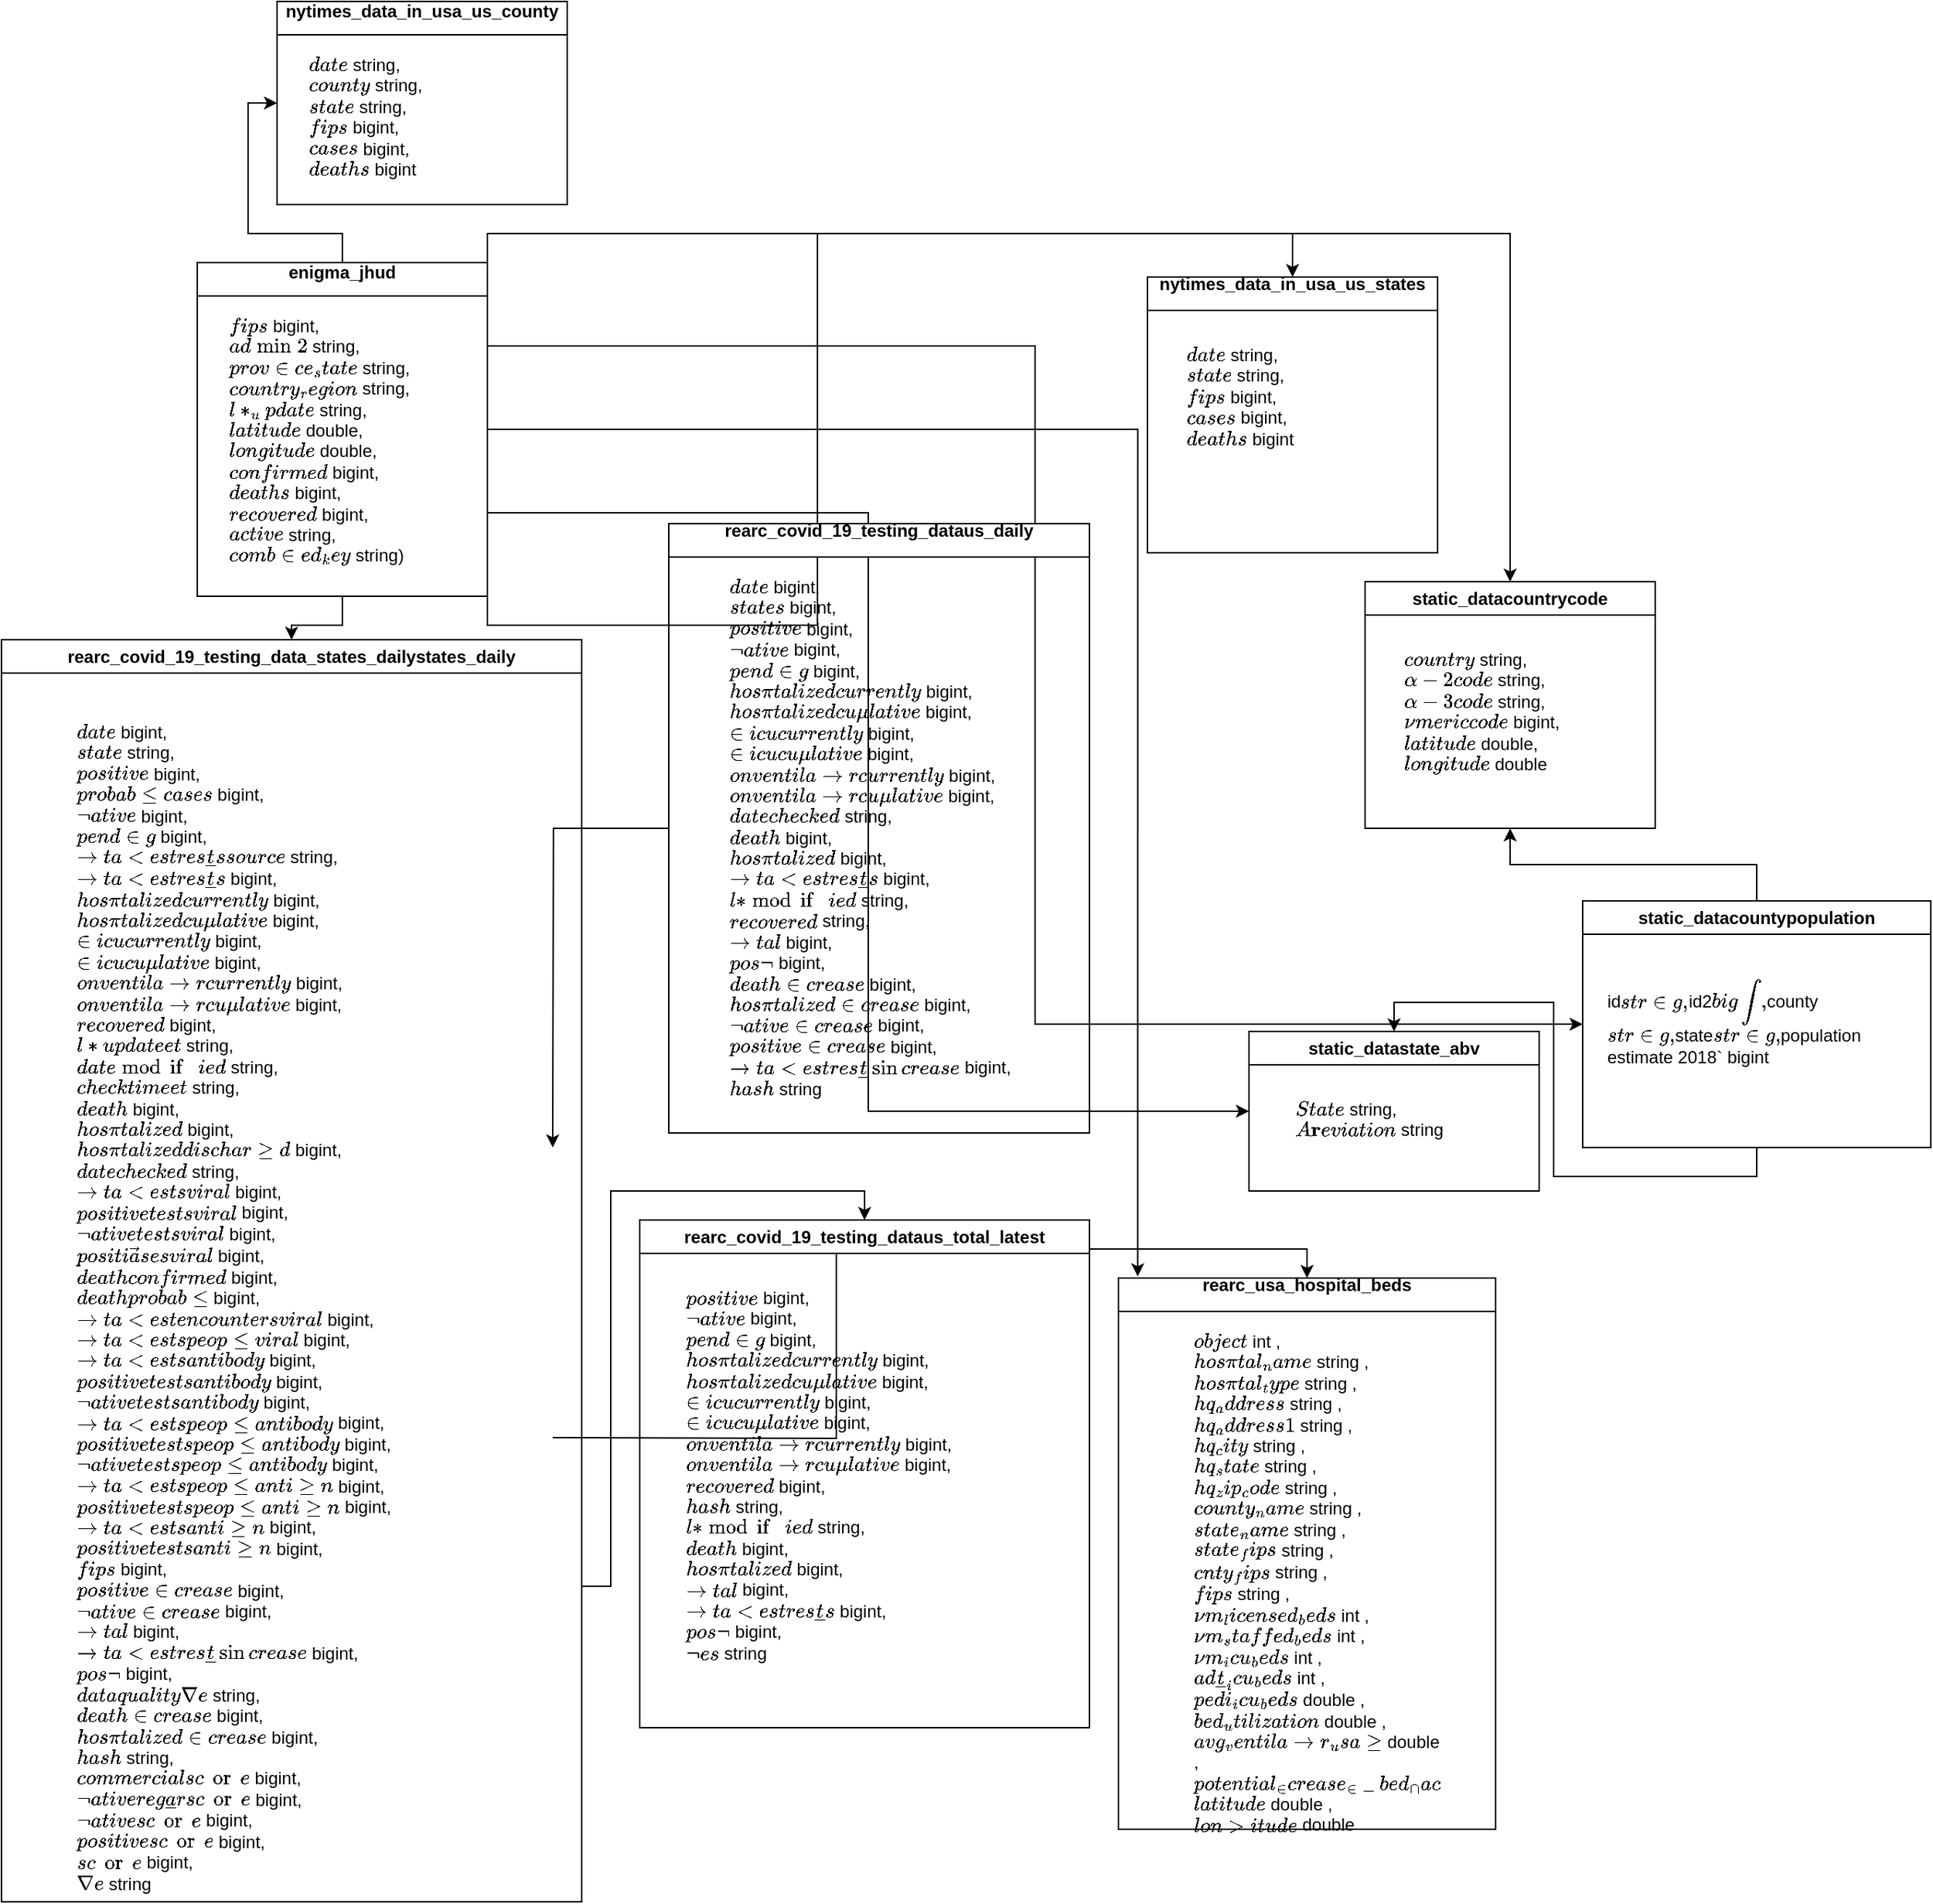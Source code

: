 <mxfile version="24.7.7">
  <diagram id="R2lEEEUBdFMjLlhIrx00" name="Page-1">
    <mxGraphModel dx="2575" dy="1200" grid="1" gridSize="10" guides="1" tooltips="1" connect="1" arrows="1" fold="1" page="1" pageScale="1" pageWidth="850" pageHeight="1100" math="0" shadow="0" extFonts="Permanent Marker^https://fonts.googleapis.com/css?family=Permanent+Marker">
      <root>
        <mxCell id="0" />
        <mxCell id="1" parent="0" />
        <mxCell id="t4iBaf86HQNA4ZAkcv5S-18" style="edgeStyle=orthogonalEdgeStyle;rounded=0;orthogonalLoop=1;jettySize=auto;html=1;exitX=0.5;exitY=0;exitDx=0;exitDy=0;entryX=0;entryY=0.5;entryDx=0;entryDy=0;" parent="1" source="t4iBaf86HQNA4ZAkcv5S-6" target="t4iBaf86HQNA4ZAkcv5S-10" edge="1">
          <mxGeometry relative="1" as="geometry" />
        </mxCell>
        <mxCell id="qFtKOdCCGuHlwm3ug0GW-1" style="edgeStyle=orthogonalEdgeStyle;rounded=0;orthogonalLoop=1;jettySize=auto;html=1;exitX=1;exitY=0.75;exitDx=0;exitDy=0;entryX=0;entryY=0.5;entryDx=0;entryDy=0;" edge="1" parent="1" source="t4iBaf86HQNA4ZAkcv5S-6" target="t4iBaf86HQNA4ZAkcv5S-32">
          <mxGeometry relative="1" as="geometry" />
        </mxCell>
        <mxCell id="qFtKOdCCGuHlwm3ug0GW-2" style="edgeStyle=orthogonalEdgeStyle;rounded=0;orthogonalLoop=1;jettySize=auto;html=1;exitX=1;exitY=0.25;exitDx=0;exitDy=0;entryX=0;entryY=0.5;entryDx=0;entryDy=0;" edge="1" parent="1" source="t4iBaf86HQNA4ZAkcv5S-6" target="t4iBaf86HQNA4ZAkcv5S-36">
          <mxGeometry relative="1" as="geometry" />
        </mxCell>
        <mxCell id="qFtKOdCCGuHlwm3ug0GW-3" style="edgeStyle=orthogonalEdgeStyle;rounded=0;orthogonalLoop=1;jettySize=auto;html=1;exitX=1;exitY=0;exitDx=0;exitDy=0;entryX=0.5;entryY=0;entryDx=0;entryDy=0;" edge="1" parent="1" source="t4iBaf86HQNA4ZAkcv5S-6" target="t4iBaf86HQNA4ZAkcv5S-38">
          <mxGeometry relative="1" as="geometry" />
        </mxCell>
        <mxCell id="qFtKOdCCGuHlwm3ug0GW-4" style="edgeStyle=orthogonalEdgeStyle;rounded=0;orthogonalLoop=1;jettySize=auto;html=1;exitX=1;exitY=1;exitDx=0;exitDy=0;entryX=0.5;entryY=0;entryDx=0;entryDy=0;" edge="1" parent="1" source="t4iBaf86HQNA4ZAkcv5S-6" target="t4iBaf86HQNA4ZAkcv5S-16">
          <mxGeometry relative="1" as="geometry" />
        </mxCell>
        <mxCell id="t4iBaf86HQNA4ZAkcv5S-6" value="&lt;p style=&quot;margin-top:0in;margin-right:0in;margin-bottom:8.0pt;&lt;br/&gt;margin-left:0in;text-indent:0in;line-height:107%&quot; class=&quot;MsoNormal&quot;&gt;&lt;span style=&quot;font-family: Arial, sans-serif;&quot;&gt;enigma_jhud&lt;/span&gt;&lt;/p&gt;" style="swimlane;whiteSpace=wrap;html=1;" parent="1" vertex="1">
          <mxGeometry x="225" y="310" width="200" height="230" as="geometry" />
        </mxCell>
        <mxCell id="t4iBaf86HQNA4ZAkcv5S-9" value="`fips` bigint, &#xa; `admin2` string, &#xa; `province_state` string, &#xa; `country_region` string, &#xa; `last_update` string, &#xa; `latitude` double, &#xa; `longitude` double, &#xa; `confirmed` bigint, &#xa; `deaths` bigint, &#xa; `recovered` bigint, &#xa; `active` string, &#xa; `combined_key` string)" style="text;whiteSpace=wrap;html=1;" parent="t4iBaf86HQNA4ZAkcv5S-6" vertex="1">
          <mxGeometry x="20" y="30" width="160" height="200" as="geometry" />
        </mxCell>
        <mxCell id="t4iBaf86HQNA4ZAkcv5S-10" value="&lt;p style=&quot;margin-top:0in;margin-right:0in;margin-bottom:8.0pt;&lt;br/&gt;margin-left:0in;text-indent:0in;line-height:107%&quot; class=&quot;MsoNormal&quot;&gt;&lt;font face=&quot;Arial, sans-serif&quot;&gt;nytimes_data_in_usa_us_county&lt;/font&gt;&lt;br&gt;&lt;/p&gt;" style="swimlane;whiteSpace=wrap;html=1;" parent="1" vertex="1">
          <mxGeometry x="280" y="130" width="200" height="140" as="geometry" />
        </mxCell>
        <mxCell id="t4iBaf86HQNA4ZAkcv5S-11" value="`date` string, &lt;br/&gt; `county` string, &lt;br/&gt; `state` string, &lt;br/&gt; `fips` bigint, &lt;br/&gt; `cases` bigint, &lt;br/&gt; `deaths` bigint&amp;nbsp;" style="text;whiteSpace=wrap;html=1;" parent="t4iBaf86HQNA4ZAkcv5S-10" vertex="1">
          <mxGeometry x="20" y="30" width="160" height="130" as="geometry" />
        </mxCell>
        <mxCell id="t4iBaf86HQNA4ZAkcv5S-16" value="nytimes_data_in_usa_us_states&lt;div&gt;&lt;br/&gt;&lt;/div&gt;" style="swimlane;whiteSpace=wrap;html=1;" parent="1" vertex="1">
          <mxGeometry x="880" y="320" width="200" height="190" as="geometry" />
        </mxCell>
        <mxCell id="t4iBaf86HQNA4ZAkcv5S-19" value="`date` string, &#xa; `state` string, &#xa; `fips` bigint, &#xa; `cases` bigint, &#xa; `deaths` bigint" style="text;whiteSpace=wrap;html=1;" parent="t4iBaf86HQNA4ZAkcv5S-16" vertex="1">
          <mxGeometry x="25" y="40" width="155" height="140" as="geometry" />
        </mxCell>
        <mxCell id="t4iBaf86HQNA4ZAkcv5S-47" style="edgeStyle=orthogonalEdgeStyle;rounded=0;orthogonalLoop=1;jettySize=auto;html=1;exitX=0;exitY=0.5;exitDx=0;exitDy=0;" parent="1" source="t4iBaf86HQNA4ZAkcv5S-22" edge="1">
          <mxGeometry relative="1" as="geometry">
            <mxPoint x="470" y="920" as="targetPoint" />
          </mxGeometry>
        </mxCell>
        <mxCell id="t4iBaf86HQNA4ZAkcv5S-41" style="edgeStyle=orthogonalEdgeStyle;rounded=0;orthogonalLoop=1;jettySize=auto;html=1;exitX=1;exitY=0.5;exitDx=0;exitDy=0;entryX=0.5;entryY=0;entryDx=0;entryDy=0;" parent="1" target="t4iBaf86HQNA4ZAkcv5S-28" edge="1">
          <mxGeometry relative="1" as="geometry">
            <mxPoint x="470" y="1120" as="sourcePoint" />
            <mxPoint x="1060" y="1635" as="targetPoint" />
          </mxGeometry>
        </mxCell>
        <mxCell id="vC-1JAh9wrT5YlYuw6K_-6" style="edgeStyle=orthogonalEdgeStyle;rounded=0;orthogonalLoop=1;jettySize=auto;html=1;exitX=1;exitY=0.75;exitDx=0;exitDy=0;entryX=0.5;entryY=0;entryDx=0;entryDy=0;" parent="1" source="t4iBaf86HQNA4ZAkcv5S-25" target="t4iBaf86HQNA4ZAkcv5S-30" edge="1">
          <mxGeometry relative="1" as="geometry" />
        </mxCell>
        <mxCell id="t4iBaf86HQNA4ZAkcv5S-25" value="rearc_covid_19_testing_data_states_dailystates_daily" style="swimlane;whiteSpace=wrap;html=1;" parent="1" vertex="1">
          <mxGeometry x="90" y="570" width="400" height="870" as="geometry" />
        </mxCell>
        <mxCell id="t4iBaf86HQNA4ZAkcv5S-26" value="`date` bigint, &lt;br&gt; `state` string, &lt;br&gt; `positive` bigint, &lt;br&gt; `probablecases` bigint, &lt;br&gt; `negative` bigint, &lt;br&gt; `pending` bigint, &lt;br&gt; `totaltestresultssource` string, &lt;br&gt; `totaltestresults` bigint, &lt;br&gt; `hospitalizedcurrently` bigint, &lt;br&gt; `hospitalizedcumulative` bigint, &lt;br&gt; `inicucurrently` bigint, &lt;br&gt; `inicucumulative` bigint, &lt;br&gt; `onventilatorcurrently` bigint, &lt;br&gt; `onventilatorcumulative` bigint, &lt;br&gt; `recovered` bigint, &lt;br&gt; `lastupdateet` string, &lt;br&gt; `datemodified` string, &lt;br&gt; `checktimeet` string, &lt;br&gt; `death` bigint, &lt;br&gt; `hospitalized` bigint, &lt;br&gt; `hospitalizeddischarged` bigint, &lt;br&gt; `datechecked` string, &lt;br&gt; `totaltestsviral` bigint, &lt;br&gt; `positivetestsviral` bigint, &lt;br&gt; `negativetestsviral` bigint, &lt;br&gt; `positivecasesviral` bigint, &lt;br&gt; `deathconfirmed` bigint, &lt;br&gt; `deathprobable` bigint, &lt;br&gt; `totaltestencountersviral` bigint, &lt;br&gt; `totaltestspeopleviral` bigint, &lt;br&gt; `totaltestsantibody` bigint, &lt;br&gt; `positivetestsantibody` bigint, &lt;br&gt; `negativetestsantibody` bigint, &lt;br&gt; `totaltestspeopleantibody` bigint, &lt;br&gt; `positivetestspeopleantibody` bigint, &lt;br&gt; `negativetestspeopleantibody` bigint, &lt;br&gt; `totaltestspeopleantigen` bigint, &lt;br&gt; `positivetestspeopleantigen` bigint, &lt;br&gt; `totaltestsantigen` bigint, &lt;br&gt; `positivetestsantigen` bigint, &lt;br&gt; `fips` bigint, &lt;br&gt; `positiveincrease` bigint, &lt;br&gt; `negativeincrease` bigint, &lt;br&gt; `total` bigint,&lt;div&gt;`totaltestresultsincrease` bigint,&lt;br&gt;`posneg` bigint,&lt;br&gt;`dataqualitygrade` string,&lt;br&gt;`deathincrease` bigint,&lt;br&gt;`hospitalizedincrease` bigint,&lt;br&gt;`hash` string,&lt;br&gt;`commercialscore` bigint,&lt;br&gt;`negativeregularscore` bigint,&lt;br&gt;`negativescore` bigint,&lt;br&gt;`positivescore` bigint,&lt;br&gt;`score` bigint,&lt;br&gt;`grade` string&lt;br&gt;&lt;/div&gt;" style="text;whiteSpace=wrap;html=1;" parent="t4iBaf86HQNA4ZAkcv5S-25" vertex="1">
          <mxGeometry x="50" y="50" width="230" height="660" as="geometry" />
        </mxCell>
        <mxCell id="t4iBaf86HQNA4ZAkcv5S-28" value="rearc_usa_hospital_beds&lt;div&gt;&lt;br/&gt;&lt;/div&gt;" style="swimlane;whiteSpace=wrap;html=1;" parent="1" vertex="1">
          <mxGeometry x="860" y="1010" width="260" height="380" as="geometry" />
        </mxCell>
        <mxCell id="t4iBaf86HQNA4ZAkcv5S-29" value="`objectid` int , &lt;br&gt; `hospital_name` string , &lt;br&gt; `hospital_type` string , &lt;br&gt; `hq_address` string , &lt;br&gt; `hq_address1` string , &lt;br&gt; `hq_city` string , &lt;br&gt; `hq_state` string , &lt;br&gt; `hq_zip_code` string , &lt;br&gt; `county_name` string , &lt;br&gt; `state_name` string , &lt;br&gt; `state_fips` string ,&lt;div&gt;`cnty_fips` string , &lt;br/&gt; `fips` string , &lt;br/&gt; `num_licensed_beds` int , &lt;br/&gt; `num_staffed_beds` int , &lt;br/&gt; `num_icu_beds` int , &lt;br/&gt; `adult_icu_beds` int , &lt;br/&gt; `pedi_icu_beds` double , &lt;br/&gt; `bed_utilization` double , &lt;br/&gt; `avg_ventilator_usage` double , &lt;br/&gt; `potential_increase_in_bed_capac` &lt;br/&gt; `latitude` double , &lt;br/&gt; `longtitude` double&amp;nbsp;&amp;nbsp;&lt;br&gt;&lt;/div&gt;" style="text;whiteSpace=wrap;html=1;" parent="t4iBaf86HQNA4ZAkcv5S-28" vertex="1">
          <mxGeometry x="50" y="30" width="160" height="350" as="geometry" />
        </mxCell>
        <mxCell id="t4iBaf86HQNA4ZAkcv5S-30" value="&lt;div&gt;&lt;br&gt;&lt;/div&gt;rearc_covid_19_testing_dataus_total_latest&lt;div&gt;&lt;br&gt;&lt;/div&gt;" style="swimlane;whiteSpace=wrap;html=1;" parent="1" vertex="1">
          <mxGeometry x="530" y="970" width="310" height="350" as="geometry" />
        </mxCell>
        <mxCell id="t4iBaf86HQNA4ZAkcv5S-31" value="`positive` bigint, &#xa; `negative` bigint, &#xa; `pending` bigint, &#xa; `hospitalizedcurrently` bigint, &#xa; `hospitalizedcumulative` bigint, &#xa; `inicucurrently` bigint, &#xa; `inicucumulative` bigint, &#xa; `onventilatorcurrently` bigint, &#xa; `onventilatorcumulative` bigint, &#xa; `recovered` bigint, &#xa; `hash` string, &#xa; `lastmodified` string, &#xa; `death` bigint, &#xa; `hospitalized` bigint, &#xa; `total` bigint, &#xa; `totaltestresults` bigint, &#xa; `posneg` bigint, &#xa; `notes` string" style="text;whiteSpace=wrap;html=1;" parent="t4iBaf86HQNA4ZAkcv5S-30" vertex="1">
          <mxGeometry x="30" y="40" width="200" height="260" as="geometry" />
        </mxCell>
        <mxCell id="t4iBaf86HQNA4ZAkcv5S-32" value="static_datastate_abv" style="swimlane;whiteSpace=wrap;html=1;" parent="1" vertex="1">
          <mxGeometry x="950" y="840" width="200" height="110" as="geometry" />
        </mxCell>
        <mxCell id="t4iBaf86HQNA4ZAkcv5S-33" value="`State` string, &#xa; `Abbreviation ` string" style="text;whiteSpace=wrap;html=1;" parent="t4iBaf86HQNA4ZAkcv5S-32" vertex="1">
          <mxGeometry x="30" y="40" width="140" height="50" as="geometry" />
        </mxCell>
        <mxCell id="t4iBaf86HQNA4ZAkcv5S-43" style="edgeStyle=orthogonalEdgeStyle;rounded=0;orthogonalLoop=1;jettySize=auto;html=1;exitX=0.5;exitY=0;exitDx=0;exitDy=0;entryX=0.5;entryY=1;entryDx=0;entryDy=0;" parent="1" source="t4iBaf86HQNA4ZAkcv5S-36" target="t4iBaf86HQNA4ZAkcv5S-38" edge="1">
          <mxGeometry relative="1" as="geometry" />
        </mxCell>
        <mxCell id="vC-1JAh9wrT5YlYuw6K_-5" style="edgeStyle=orthogonalEdgeStyle;rounded=0;orthogonalLoop=1;jettySize=auto;html=1;exitX=0.5;exitY=1;exitDx=0;exitDy=0;entryX=0.5;entryY=0;entryDx=0;entryDy=0;" parent="1" source="t4iBaf86HQNA4ZAkcv5S-36" target="t4iBaf86HQNA4ZAkcv5S-32" edge="1">
          <mxGeometry relative="1" as="geometry" />
        </mxCell>
        <mxCell id="t4iBaf86HQNA4ZAkcv5S-36" value="static_datacountypopulation" style="swimlane;whiteSpace=wrap;html=1;" parent="1" vertex="1">
          <mxGeometry x="1180" y="750" width="240" height="170" as="geometry" />
        </mxCell>
        <mxCell id="t4iBaf86HQNA4ZAkcv5S-37" value="&#xa;id` string, &#xa; `id2` bigint, &#xa; `county` string, &#xa; `state` string, &#xa; `population estimate 2018` bigint&#xa;&#xa;" style="text;whiteSpace=wrap;html=1;" parent="t4iBaf86HQNA4ZAkcv5S-36" vertex="1">
          <mxGeometry x="15" y="32.5" width="190" height="97.5" as="geometry" />
        </mxCell>
        <mxCell id="t4iBaf86HQNA4ZAkcv5S-38" value="static_datacountrycode" style="swimlane;whiteSpace=wrap;html=1;" parent="1" vertex="1">
          <mxGeometry x="1030" y="530" width="200" height="170" as="geometry" />
        </mxCell>
        <mxCell id="t4iBaf86HQNA4ZAkcv5S-39" value="`country` string, &#xa; `alpha-2 code` string, &#xa; `alpha-3 code` string, &#xa; `numeric code` bigint, &#xa; `latitude` double, &#xa; `longitude` double" style="text;whiteSpace=wrap;html=1;" parent="t4iBaf86HQNA4ZAkcv5S-38" vertex="1">
          <mxGeometry x="25" y="40" width="150" height="110" as="geometry" />
        </mxCell>
        <mxCell id="t4iBaf86HQNA4ZAkcv5S-40" style="edgeStyle=orthogonalEdgeStyle;rounded=0;orthogonalLoop=1;jettySize=auto;html=1;exitX=0.5;exitY=1;exitDx=0;exitDy=0;entryX=0.5;entryY=0;entryDx=0;entryDy=0;" parent="1" source="t4iBaf86HQNA4ZAkcv5S-9" target="t4iBaf86HQNA4ZAkcv5S-25" edge="1">
          <mxGeometry relative="1" as="geometry" />
        </mxCell>
        <mxCell id="t4iBaf86HQNA4ZAkcv5S-22" value="rearc_covid_19_testing_dataus_daily&lt;div&gt;&lt;br/&gt;&lt;/div&gt;" style="swimlane;whiteSpace=wrap;html=1;" parent="1" vertex="1">
          <mxGeometry x="550" y="490" width="290" height="420" as="geometry" />
        </mxCell>
        <mxCell id="t4iBaf86HQNA4ZAkcv5S-23" value="`date` bigint, &#xa; `states` bigint, &#xa; `positive` bigint, &#xa; `negative` bigint, &#xa; `pending` bigint, &#xa; `hospitalizedcurrently` bigint, &#xa; `hospitalizedcumulative` bigint, &#xa; `inicucurrently` bigint, &#xa; `inicucumulative` bigint, &#xa; `onventilatorcurrently` bigint, &#xa; `onventilatorcumulative` bigint, &#xa; `datechecked` string, &#xa; `death` bigint, &#xa; `hospitalized` bigint, &#xa; `totaltestresults` bigint, &#xa; `lastmodified` string, &#xa; `recovered` string, &#xa; `total` bigint, &#xa; `posneg` bigint, &#xa; `deathincrease` bigint, &#xa; `hospitalizedincrease` bigint, &#xa; `negativeincrease` bigint, &#xa; `positiveincrease` bigint, &#xa; `totaltestresultsincrease` bigint, &#xa; `hash` string" style="text;whiteSpace=wrap;html=1;" parent="t4iBaf86HQNA4ZAkcv5S-22" vertex="1">
          <mxGeometry x="40" y="30" width="200" height="380" as="geometry" />
        </mxCell>
        <mxCell id="vC-1JAh9wrT5YlYuw6K_-7" style="edgeStyle=orthogonalEdgeStyle;rounded=0;orthogonalLoop=1;jettySize=auto;html=1;exitX=1;exitY=0.5;exitDx=0;exitDy=0;entryX=0.051;entryY=-0.003;entryDx=0;entryDy=0;entryPerimeter=0;" parent="1" source="t4iBaf86HQNA4ZAkcv5S-6" target="t4iBaf86HQNA4ZAkcv5S-28" edge="1">
          <mxGeometry relative="1" as="geometry" />
        </mxCell>
      </root>
    </mxGraphModel>
  </diagram>
</mxfile>
